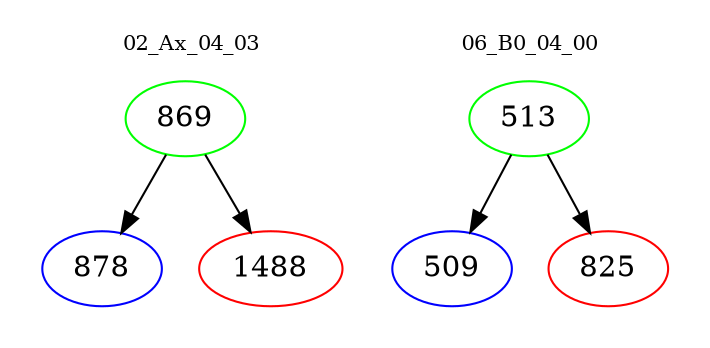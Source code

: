 digraph{
subgraph cluster_0 {
color = white
label = "02_Ax_04_03";
fontsize=10;
T0_869 [label="869", color="green"]
T0_869 -> T0_878 [color="black"]
T0_878 [label="878", color="blue"]
T0_869 -> T0_1488 [color="black"]
T0_1488 [label="1488", color="red"]
}
subgraph cluster_1 {
color = white
label = "06_B0_04_00";
fontsize=10;
T1_513 [label="513", color="green"]
T1_513 -> T1_509 [color="black"]
T1_509 [label="509", color="blue"]
T1_513 -> T1_825 [color="black"]
T1_825 [label="825", color="red"]
}
}
